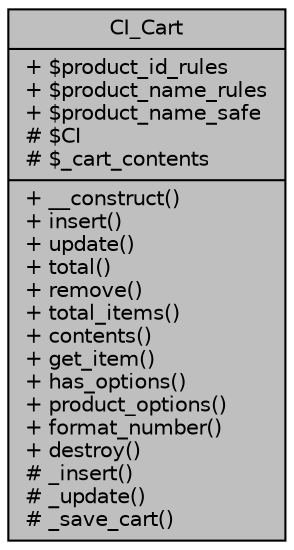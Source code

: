 digraph "CI_Cart"
{
 // LATEX_PDF_SIZE
  edge [fontname="Helvetica",fontsize="10",labelfontname="Helvetica",labelfontsize="10"];
  node [fontname="Helvetica",fontsize="10",shape=record];
  Node1 [label="{CI_Cart\n|+ $product_id_rules\l+ $product_name_rules\l+ $product_name_safe\l# $CI\l# $_cart_contents\l|+ __construct()\l+ insert()\l+ update()\l+ total()\l+ remove()\l+ total_items()\l+ contents()\l+ get_item()\l+ has_options()\l+ product_options()\l+ format_number()\l+ destroy()\l# _insert()\l# _update()\l# _save_cart()\l}",height=0.2,width=0.4,color="black", fillcolor="grey75", style="filled", fontcolor="black",tooltip=" "];
}
